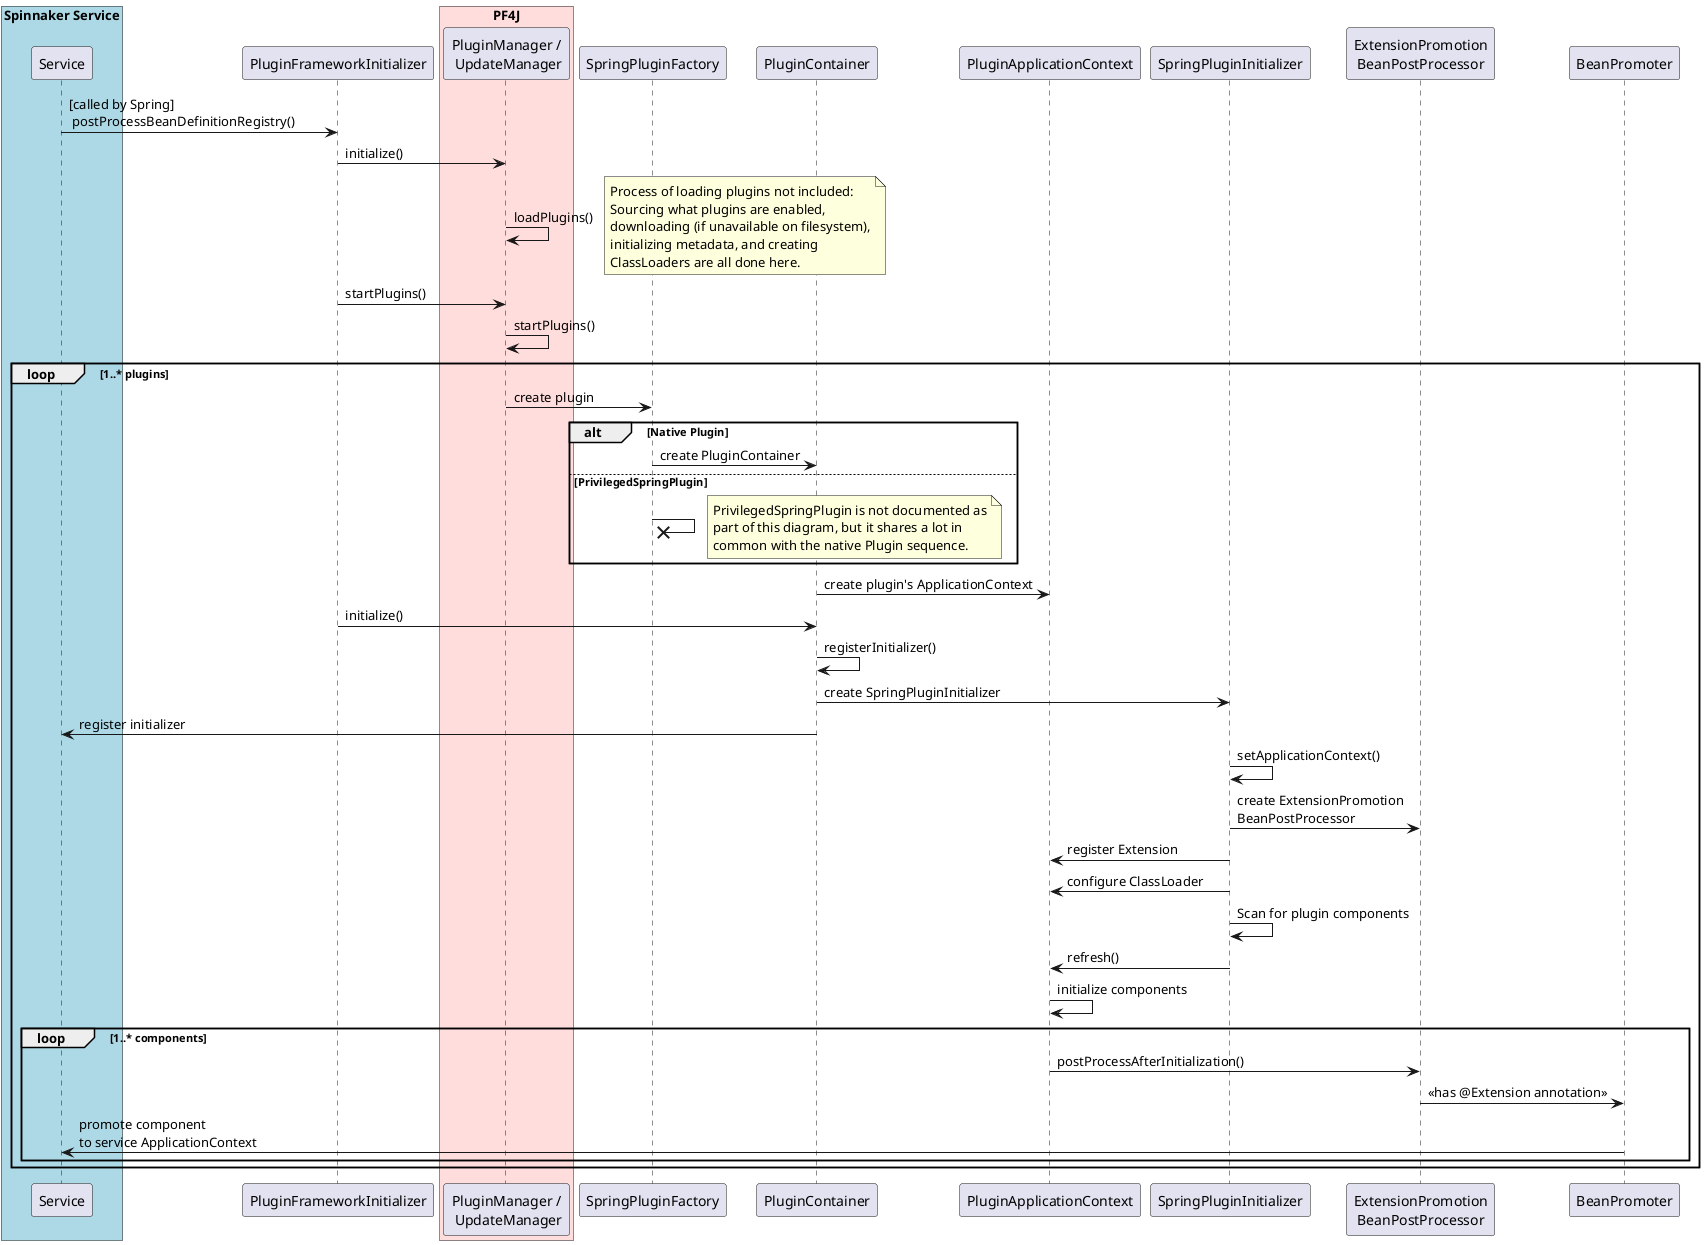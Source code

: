 @startuml
box "Spinnaker Service" #LightBlue
participant Service
end box
participant "PluginFrameworkInitializer" as PFI
box "PF4J" #ffdddc
participant "PluginManager /\n UpdateManager" as PluginManager
end box
participant "SpringPluginFactory" as SPF
participant "PluginContainer" as PC
participant "PluginApplicationContext" as PAC
participant "SpringPluginInitializer" as SPI
participant "ExtensionPromotion\nBeanPostProcessor" as EPBPP

Service -> PFI:\
 [called by Spring]\n\
 postProcessBeanDefinitionRegistry()

PFI -> "Plugin Manager /\n Update Manager" as PluginManager : initialize()

PluginManager -> PluginManager : loadPlugins()
note right
  Process of loading plugins not included:
  Sourcing what plugins are enabled,
  downloading (if unavailable on filesystem),
  initializing metadata, and creating
  ClassLoaders are all done here.
end note

PFI -> PluginManager            : startPlugins()
PluginManager -> PluginManager  : startPlugins()

loop 1..* plugins
  PluginManager -> SPF : create plugin
  alt Native Plugin
    SPF -> PC            : create PluginContainer
  else PrivilegedSpringPlugin
    SPF -X SPF :
    note right
      PrivilegedSpringPlugin is not documented as
      part of this diagram, but it shares a lot in
      common with the native Plugin sequence.
    end note
  end

  PC -> PAC     : create plugin's ApplicationContext
  PFI -> PC     : initialize()
  PC -> PC      : registerInitializer()
  PC -> SPI     : create SpringPluginInitializer
  PC -> Service : register initializer

  SPI -> SPI   : setApplicationContext()
  SPI -> EPBPP : create ExtensionPromotion\nBeanPostProcessor
  SPI -> PAC   : register Extension
  SPI -> PAC   : configure ClassLoader
  SPI -> SPI   : Scan for plugin components
  SPI -> PAC   : refresh()

  PAC -> PAC #ddd         : initialize components

  loop 1..* components
    PAC -> EPBPP            : postProcessAfterInitialization()
    EPBPP -> BeanPromoter   : << has @Extension annotation >>
    BeanPromoter -> Service : promote component\nto service ApplicationContext
  end loop
end loop
@enduml
